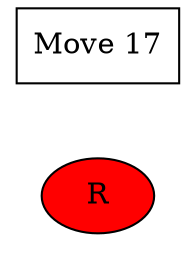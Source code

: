 digraph prb70_move_17 {
	dummy [label="Move 17" shape=box]
	dummy -> 9 [style=invis]
	subgraph cluster_0 {
		peripheries=0
		9 [label=R fillcolor="#ff0000" style=filled]
	}
}
